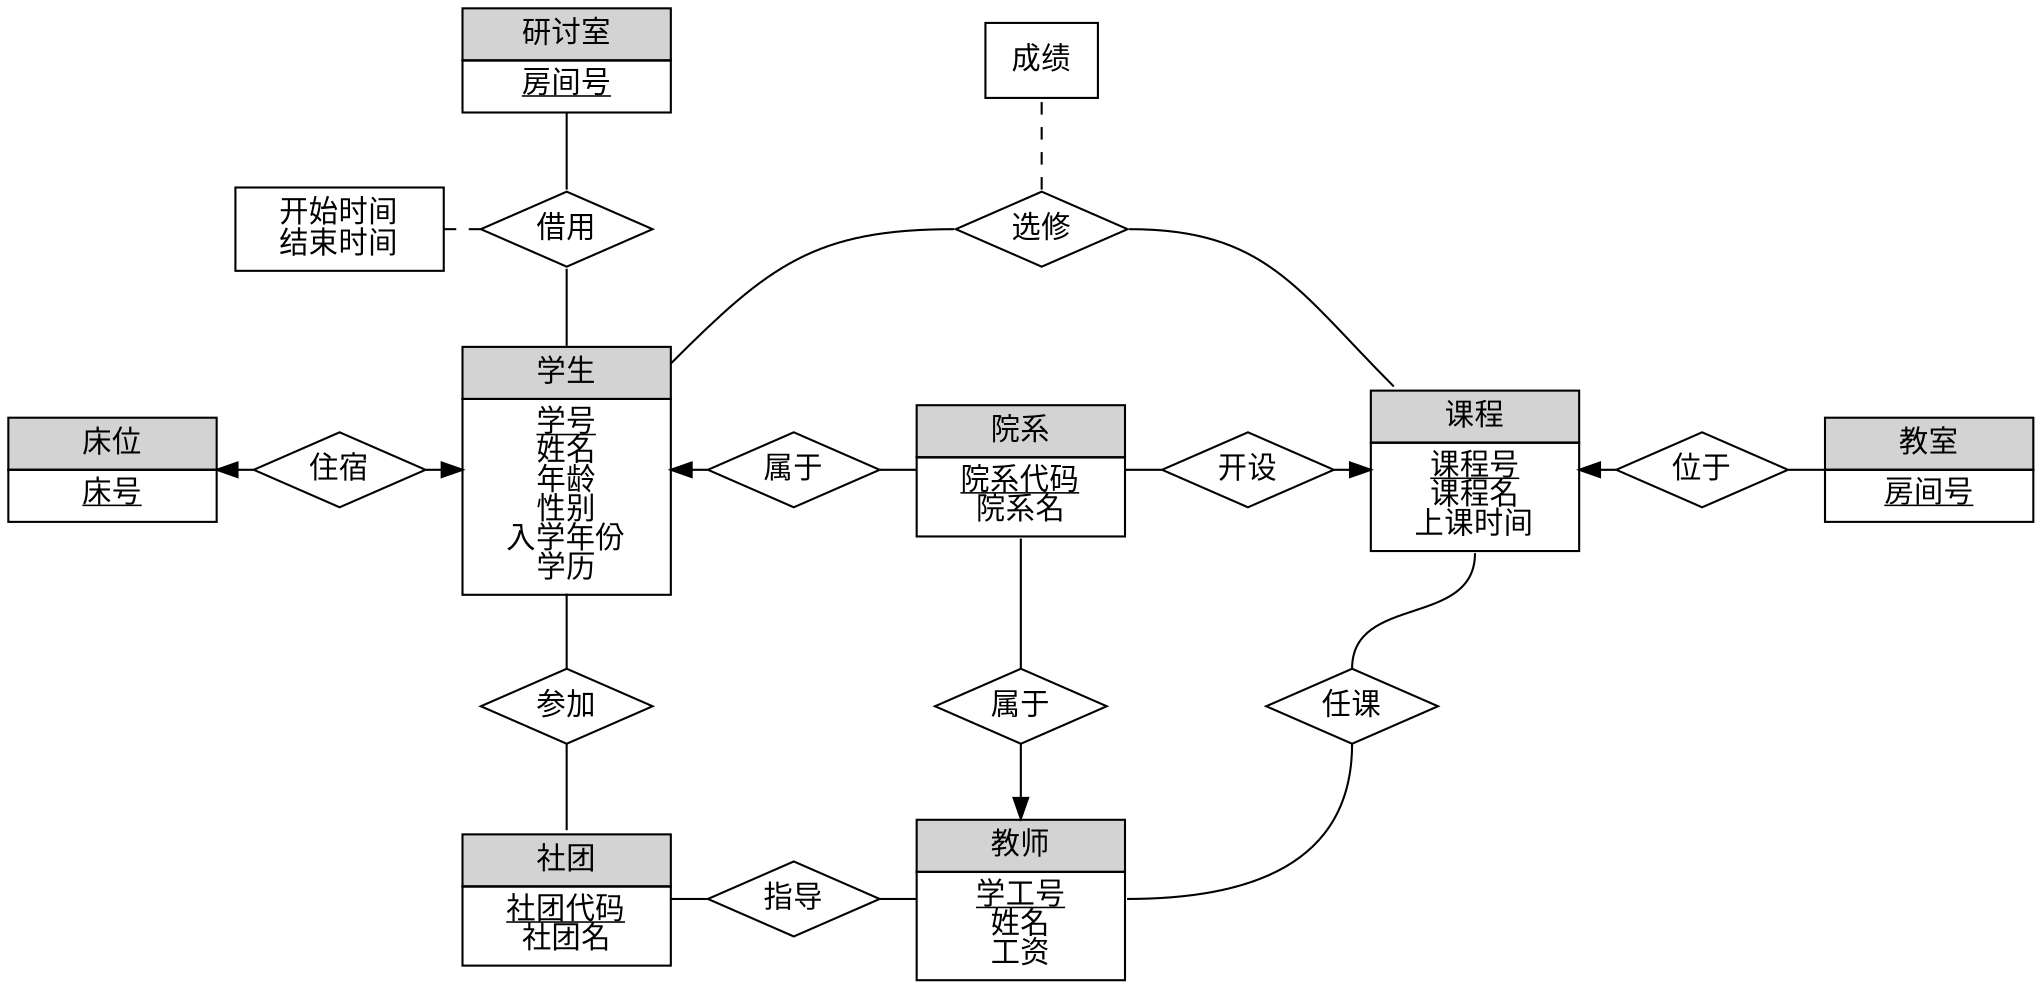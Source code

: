 digraph pattern
{
    node[fontname="SimHei"];
    edge[dir=none, fontname="SimHei"];

    {rank = same; seminar_room; grade;}
    {rank = same; borrow_time; borrow; takes; }
    {rank = same; bed; room; student; belongs_to; department; offer; course; locates; classroom;}
    {rank = same; join; teacher_belongs_to; teaches;}
    {rank = same; club; mentor; teacher;}

    /*连线*/
    //住宿
    bed -> room[tailport=e, headport=w, dir=back];
    room -> student[tailport=e, headport=w, dir=forward];

    //借用
    seminar_room -> borrow[tailport=s, headport=n];
    borrow -> student[tailport=s, headport=n];

    //参加
    student -> join[tailport=s, headport=n];
    join ->club[tailport=s, headport=n];

    //属于
    student -> belongs_to[tailport=e, headport=w, dir=back];
    belongs_to -> department[tailport=e, headport=w];

    //选修
    student -> takes[tailport=ne, headport=w];
    takes -> course[tailport=e, headport=nw];

    //指导
    club -> mentor[headport=w];
    mentor -> teacher[tailport=e, headport=w];

    //任课
    course -> teaches[tailport=s, headport=n];
    teaches -> teacher[tailport=s, headport=e];

    //位于
    course -> locates[tailport=e, headport=w, dir=back];
    locates -> classroom[tailport=e, headport=w];

    //开设
    department -> offer[tailport=e, headport=w];
    offer -> course[tailport=e, headport=w, dir=forward];

    //教师属于
    department -> teacher_belongs_to[tailport=s, headport=n];
    teacher_belongs_to -> teacher[tailport=s, headport=n, dir=forward];

    /*实体*/
    course[shape = none, margin = 0, label = <
    <table border="0" cellborder="1" cellspacing="0" cellpadding="4" width="100px">
        <tr><td width="100" bgcolor="lightgrey">课程</td></tr>
        <tr><td width="100"><u>课程号</u><br/>课程名<br/>上课时间</td></tr>
    </table>>];

    student[shape = none, margin = 0, label = <
    <table border="0" cellborder="1" cellspacing="0" cellpadding="4" width="100px">
        <tr><td width="100" bgcolor="lightgrey">学生</td></tr>
        <tr><td width="100"><u>学号</u><br/>姓名<br/>年龄<br/>性别<br/>入学年份<br/>学历</td></tr>
    </table>>];

    teacher[shape = none, margin = 0, label = <
    <table border="0" cellborder="1" cellspacing="0" cellpadding="4" width="100px">
        <tr><td width="100" bgcolor="lightgrey">教师</td></tr>
        <tr><td width="100"><u>学工号</u><br/>姓名<br/>工资</td></tr>
    </table>>];

    department[shape = none, margin = 0, label = <
    <table border="0" cellborder="1" cellspacing="0" cellpadding="4" width="100px">
        <tr><td width="100" bgcolor="lightgrey">院系</td></tr>
        <tr><td width="100"><u>院系代码</u><br/>院系名</td></tr>
    </table>>];

    classroom[shape = none, margin = 0, label = <
    <table border="0" cellborder="1" cellspacing="0" cellpadding="4" width="100px">
        <tr><td width="100" bgcolor="lightgrey">教室</td></tr>
        <tr><td width="100"><u>房间号</u></td></tr>
    </table>>];

    seminar_room[shape = none, margin = 0, label = <
    <table border="0" cellborder="1" cellspacing="0" cellpadding="4" width="100px">
        <tr><td width="100" bgcolor="lightgrey">研讨室</td></tr>
        <tr><td width="100"><u>房间号</u></td></tr>
    </table>>];

    club[shape = none, margin = 0, label = <
    <table border="0" cellborder="1" cellspacing="0" cellpadding="4" width="100px">
        <tr><td width="100" bgcolor="lightgrey">社团</td></tr>
        <tr><td width="100"><u>社团代码</u><br/>社团名<br/></td></tr>
    </table>>];

    bed[shape = none, margin = 0, label = <
    <table border="0" cellborder="1" cellspacing="0" cellpadding="4" width="100px">
        <tr><td width="100" bgcolor="lightgrey">床位</td></tr>
        <tr><td width="100"><u>床号</u></td></tr>
    </table>>];

    /*关系*/
    takes[shape = diamond, label="选修"];

    teaches[shape = diamond, label="任课"];

    offer[shape = diamond, label="开设"];

    locates[shape = diamond, label="位于"];

    belongs_to[shape = diamond, label="属于"];

    borrow[shape = diamond, label="借用"];

    join[shape = diamond, label="参加"];

    room[shape = diamond, label="住宿"];

    mentor[shape = diamond, label="指导"];

    teacher_belongs_to[shape = diamond, label="属于"];

    /*描述性属性*/
    grade[shape = box, label="成绩"];
    takes -> grade[tailport=n, headport=s, style=dashed];
    borrow_time[shape = none, margin = 0, label=<
    <table border="0" cellborder="1" cellspacing="0" cellpadding="4" width="100px">
        <tr><td width="100">开始时间<br/>结束时间</td></tr>
    </table>>];
    borrow_time -> borrow[tailport=e, headport=w, style=dashed];


    /*
    q -> r [label="1...n", dir=none, style=filled];
    r -> p [label="1...n"];

    p [shape = none, margin = 0, label = <
    <table border="0" cellborder="1" cellspacing="0" cellpadding="4" width="100px">
        <tr>
            <td width="100" bgcolor="lightgrey">p</td>
        </tr>
        <tr>
            <td width="100"><u>属性1</u><br/>属性2</td>
        </tr>
    </table>>];

    q [shape = none, margin = 0, label = <
    <table border="1" cellborder="1" cellspacing="1" cellpadding="4" width="100px">
        <tr><td width="100" bgcolor="lightgrey">q</td></tr>
        <tr>
            <td width="100">属性1<br/>属性2</td>
        </tr>
    </table>>];

    r [shape = diamond, peripheries=2];
    */
}
